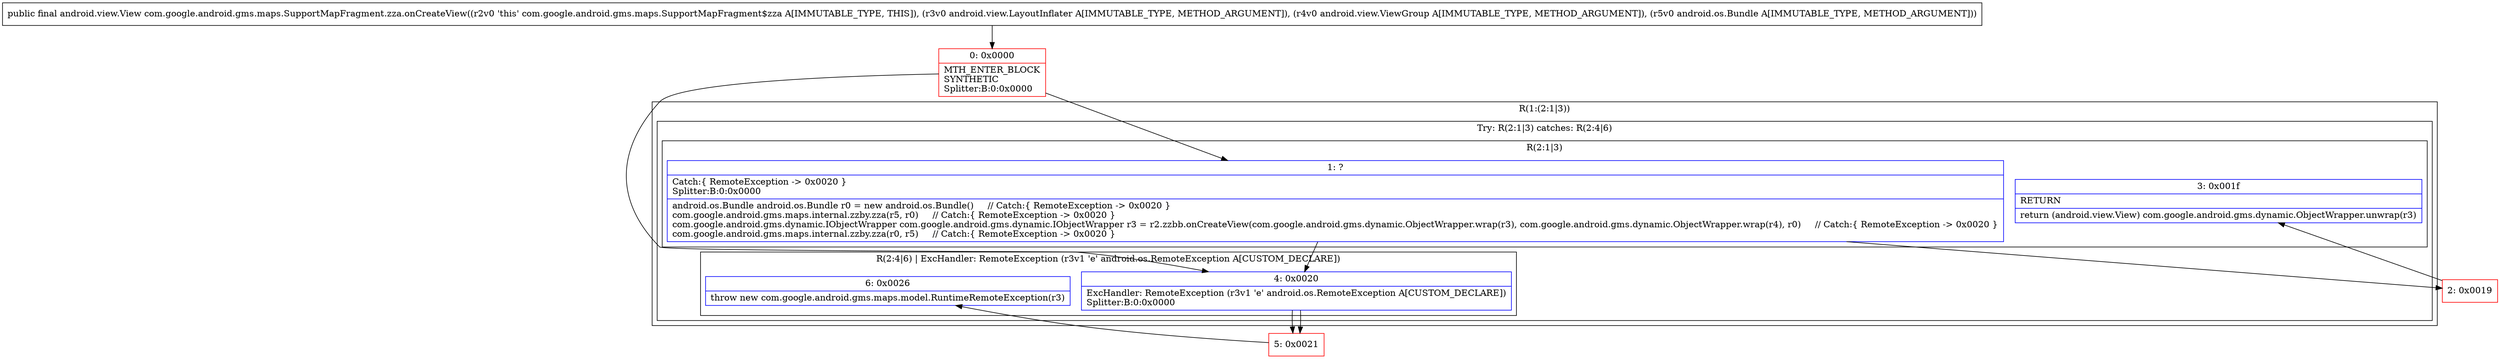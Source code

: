 digraph "CFG forcom.google.android.gms.maps.SupportMapFragment.zza.onCreateView(Landroid\/view\/LayoutInflater;Landroid\/view\/ViewGroup;Landroid\/os\/Bundle;)Landroid\/view\/View;" {
subgraph cluster_Region_1674985080 {
label = "R(1:(2:1|3))";
node [shape=record,color=blue];
subgraph cluster_TryCatchRegion_123864475 {
label = "Try: R(2:1|3) catches: R(2:4|6)";
node [shape=record,color=blue];
subgraph cluster_Region_619960840 {
label = "R(2:1|3)";
node [shape=record,color=blue];
Node_1 [shape=record,label="{1\:\ ?|Catch:\{ RemoteException \-\> 0x0020 \}\lSplitter:B:0:0x0000\l|android.os.Bundle android.os.Bundle r0 = new android.os.Bundle()     \/\/ Catch:\{ RemoteException \-\> 0x0020 \}\lcom.google.android.gms.maps.internal.zzby.zza(r5, r0)     \/\/ Catch:\{ RemoteException \-\> 0x0020 \}\lcom.google.android.gms.dynamic.IObjectWrapper com.google.android.gms.dynamic.IObjectWrapper r3 = r2.zzbb.onCreateView(com.google.android.gms.dynamic.ObjectWrapper.wrap(r3), com.google.android.gms.dynamic.ObjectWrapper.wrap(r4), r0)     \/\/ Catch:\{ RemoteException \-\> 0x0020 \}\lcom.google.android.gms.maps.internal.zzby.zza(r0, r5)     \/\/ Catch:\{ RemoteException \-\> 0x0020 \}\l}"];
Node_3 [shape=record,label="{3\:\ 0x001f|RETURN\l|return (android.view.View) com.google.android.gms.dynamic.ObjectWrapper.unwrap(r3)\l}"];
}
subgraph cluster_Region_1436607065 {
label = "R(2:4|6) | ExcHandler: RemoteException (r3v1 'e' android.os.RemoteException A[CUSTOM_DECLARE])\l";
node [shape=record,color=blue];
Node_4 [shape=record,label="{4\:\ 0x0020|ExcHandler: RemoteException (r3v1 'e' android.os.RemoteException A[CUSTOM_DECLARE])\lSplitter:B:0:0x0000\l}"];
Node_6 [shape=record,label="{6\:\ 0x0026|throw new com.google.android.gms.maps.model.RuntimeRemoteException(r3)\l}"];
}
}
}
subgraph cluster_Region_1436607065 {
label = "R(2:4|6) | ExcHandler: RemoteException (r3v1 'e' android.os.RemoteException A[CUSTOM_DECLARE])\l";
node [shape=record,color=blue];
Node_4 [shape=record,label="{4\:\ 0x0020|ExcHandler: RemoteException (r3v1 'e' android.os.RemoteException A[CUSTOM_DECLARE])\lSplitter:B:0:0x0000\l}"];
Node_6 [shape=record,label="{6\:\ 0x0026|throw new com.google.android.gms.maps.model.RuntimeRemoteException(r3)\l}"];
}
Node_0 [shape=record,color=red,label="{0\:\ 0x0000|MTH_ENTER_BLOCK\lSYNTHETIC\lSplitter:B:0:0x0000\l}"];
Node_2 [shape=record,color=red,label="{2\:\ 0x0019}"];
Node_5 [shape=record,color=red,label="{5\:\ 0x0021}"];
MethodNode[shape=record,label="{public final android.view.View com.google.android.gms.maps.SupportMapFragment.zza.onCreateView((r2v0 'this' com.google.android.gms.maps.SupportMapFragment$zza A[IMMUTABLE_TYPE, THIS]), (r3v0 android.view.LayoutInflater A[IMMUTABLE_TYPE, METHOD_ARGUMENT]), (r4v0 android.view.ViewGroup A[IMMUTABLE_TYPE, METHOD_ARGUMENT]), (r5v0 android.os.Bundle A[IMMUTABLE_TYPE, METHOD_ARGUMENT])) }"];
MethodNode -> Node_0;
Node_1 -> Node_2;
Node_1 -> Node_4;
Node_4 -> Node_5;
Node_4 -> Node_5;
Node_0 -> Node_1;
Node_0 -> Node_4;
Node_2 -> Node_3;
Node_5 -> Node_6;
}

